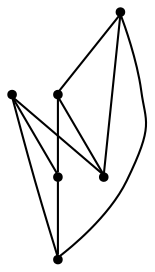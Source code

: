 graph {
  node [shape=point,comment="{\"directed\":false,\"doi\":\"10.1007/978-3-319-73915-1_42\",\"figure\":\"1 (1)\"}"]

  v0 [pos="491.17512458606745,507.7716571265356"]
  v1 [pos="411.32489109398193,534.0473728516761"]
  v2 [pos="527.8601411996269,466.5501121136802"]
  v3 [pos="411.32489109398193,265.33799932826776"]
  v4 [pos="283.79418615368627,441.9681803120637"]
  v5 [pos="291.7120887485938,338.50727740974617"]

  v0 -- v1 [id="-1",pos="491.17512458606745,507.7716571265356 468.84676869449345,524.2781546863877 441.2257003098153,534.0475000269529 411.32489109398193,534.0473728516761"]
  v5 -- v2 [id="-2",pos="291.7120887485938,338.50727740974617 527.8601411996269,466.5501121136802 527.8601411996269,466.5501121136802 527.8601411996269,466.5501121136802"]
  v1 -- v3 [id="-3",pos="411.32489109398193,534.0473728516761 411.32489109398193,265.33799932826776 411.32489109398193,265.33799932826776 411.32489109398193,265.33799932826776"]
  v0 -- v4 [id="-4",pos="491.17512458606745,507.7716571265356 283.79418615368627,441.9681803120637 283.79418615368627,441.9681803120637 283.79418615368627,441.9681803120637"]
  v5 -- v4 [id="-5",pos="291.7120887485938,338.50727740974617 282.28237838270377,356.8426897705433 276.973310940903,377.6467089502315 276.973310940903,399.69025386280384 276.973310940903,414.4680597874077 279.35906972492506,428.6886881733934 283.79418615368627,441.9681803120637"]
  v5 -- v3 [id="-6",pos="291.7120887485938,338.50727740974617 313.953784446756,295.05859385928375 359.16835773114184,265.3371408951497 411.32489109398193,265.33799932826776"]
  v1 -- v4 [id="-7",pos="411.32489109398193,534.0473728516761 351.9017033210515,534.0475000269529 301.489321395052,495.4671290013645 283.79418615368627,441.9681803120637"]
  v3 -- v2 [id="-8",pos="411.32489109398193,265.33799932826776 485.52319525582476,265.33714089514956 545.6786014590538,325.4918416479667 545.6786014590538,399.69025386280384 545.6786014590538,424.03647306055217 539.2027073249608,446.8703964839158 527.8601411996269,466.5501121136802"]
  v2 -- v0 [id="-9",pos="527.8601411996269,466.5501121136802 518.5996995242884,482.7031356532583 506.06401258513887,496.7331569444217 491.17512458606745,507.7716571265356"]
}